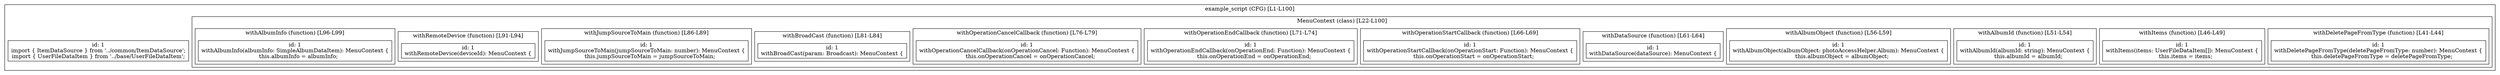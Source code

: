digraph "24.ts" {
  subgraph "cluster_1" {
    label="example_script (CFG) [L1-L100]";
    node_1_1 [label="id: 1\nimport { ItemDataSource } from '../common/ItemDataSource';
import { UserFileDataItem } from '../base/UserFileDataItem';", shape=box];
  subgraph "cluster_2" {
    label="MenuContext (class) [L22-L100]";
  subgraph "cluster_3" {
    label="withDeletePageFromType (function) [L41-L44]";
    node_3_1 [label="id: 1\nwithDeletePageFromType(deletePageFromType: number): MenuContext {
    this.deletePageFromType = deletePageFromType;", shape=box];
  }
  subgraph "cluster_4" {
    label="withItems (function) [L46-L49]";
    node_4_1 [label="id: 1\nwithItems(items: UserFileDataItem[]): MenuContext {
    this.items = items;", shape=box];
  }
  subgraph "cluster_5" {
    label="withAlbumId (function) [L51-L54]";
    node_5_1 [label="id: 1\nwithAlbumId(albumId: string): MenuContext {
    this.albumId = albumId;", shape=box];
  }
  subgraph "cluster_6" {
    label="withAlbumObject (function) [L56-L59]";
    node_6_1 [label="id: 1\nwithAlbumObject(albumObject: photoAccessHelper.Album): MenuContext {
    this.albumObject = albumObject;", shape=box];
  }
  subgraph "cluster_7" {
    label="withDataSource (function) [L61-L64]";
    node_7_1 [label="id: 1\nwithDataSource(dataSource): MenuContext {", shape=box];
  }
  subgraph "cluster_8" {
    label="withOperationStartCallback (function) [L66-L69]";
    node_8_1 [label="id: 1\nwithOperationStartCallback(onOperationStart: Function): MenuContext {
    this.onOperationStart = onOperationStart;", shape=box];
  }
  subgraph "cluster_9" {
    label="withOperationEndCallback (function) [L71-L74]";
    node_9_1 [label="id: 1\nwithOperationEndCallback(onOperationEnd: Function): MenuContext {
    this.onOperationEnd = onOperationEnd;", shape=box];
  }
  subgraph "cluster_10" {
    label="withOperationCancelCallback (function) [L76-L79]";
    node_10_1 [label="id: 1\nwithOperationCancelCallback(onOperationCancel: Function): MenuContext {
    this.onOperationCancel = onOperationCancel;", shape=box];
  }
  subgraph "cluster_11" {
    label="withBroadCast (function) [L81-L84]";
    node_11_1 [label="id: 1\nwithBroadCast(param: Broadcast): MenuContext {", shape=box];
  }
  subgraph "cluster_12" {
    label="withJumpSourceToMain (function) [L86-L89]";
    node_12_1 [label="id: 1\nwithJumpSourceToMain(jumpSourceToMain: number): MenuContext {
    this.jumpSourceToMain = jumpSourceToMain;", shape=box];
  }
  subgraph "cluster_13" {
    label="withRemoteDevice (function) [L91-L94]";
    node_13_1 [label="id: 1\nwithRemoteDevice(deviceId): MenuContext {", shape=box];
  }
  subgraph "cluster_14" {
    label="withAlbumInfo (function) [L96-L99]";
    node_14_1 [label="id: 1\nwithAlbumInfo(albumInfo: SimpleAlbumDataItem): MenuContext {
    this.albumInfo = albumInfo;", shape=box];
  }
  }
  }
}